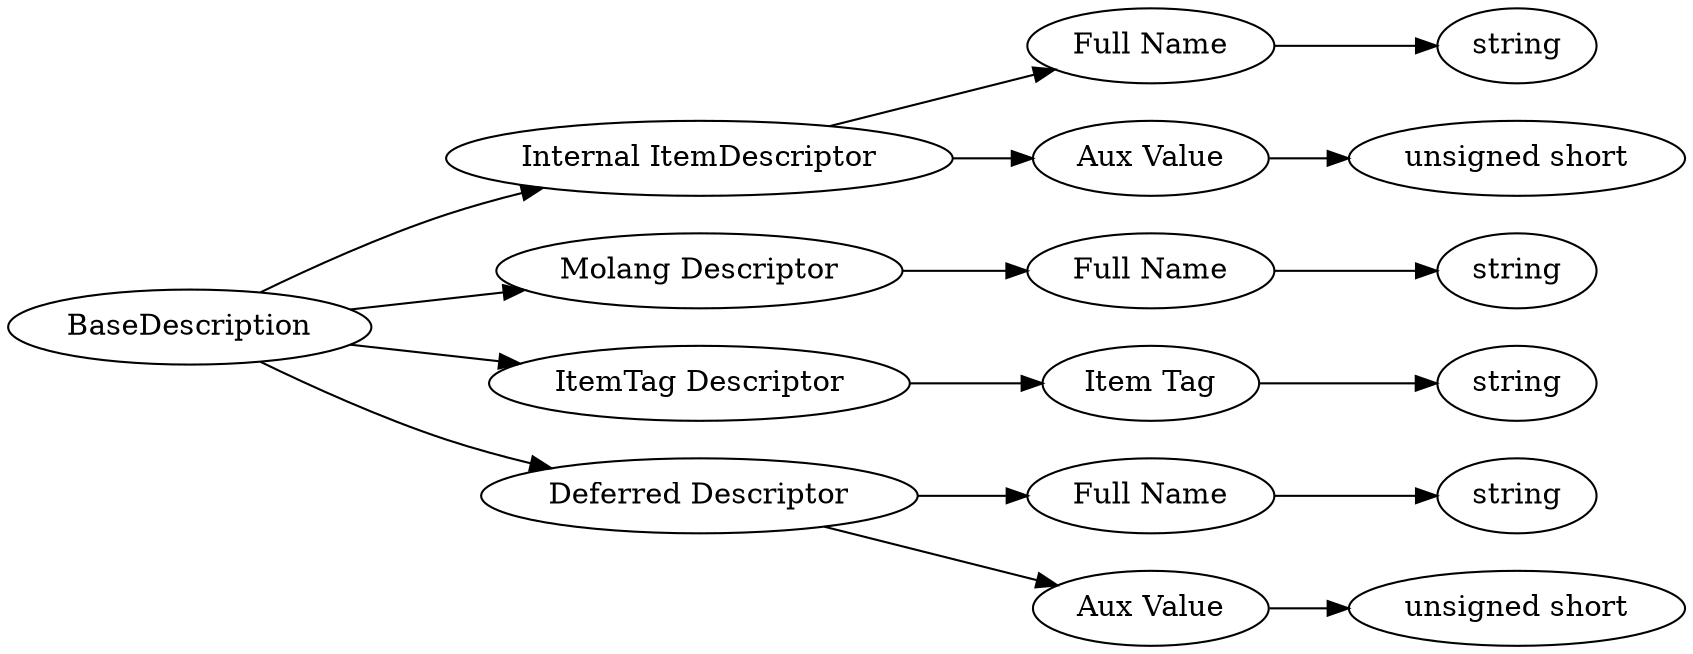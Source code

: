 digraph "BaseDescription" {
rankdir = LR
1
1 -> 2
2 -> 3
3 -> 4
2 -> 5
5 -> 6
1 -> 7
7 -> 8
8 -> 9
1 -> 10
10 -> 11
11 -> 12
1 -> 13
13 -> 14
14 -> 15
13 -> 16
16 -> 17

1 [label="BaseDescription",comment="name: \"BaseDescription\", typeName: \"\", id: 1, branchId: 0, recurseId: -1, attributes: 0, notes: \"\""];
2 [label="Internal ItemDescriptor",comment="name: \"Internal ItemDescriptor\", typeName: \"\", id: 2, branchId: 0, recurseId: -1, attributes: 0, notes: \"\""];
3 [label="Full Name",comment="name: \"Full Name\", typeName: \"\", id: 3, branchId: 0, recurseId: -1, attributes: 0, notes: \"\""];
4 [label="string",comment="name: \"string\", typeName: \"\", id: 4, branchId: 0, recurseId: -1, attributes: 512, notes: \"\""];
5 [label="Aux Value",comment="name: \"Aux Value\", typeName: \"\", id: 5, branchId: 0, recurseId: -1, attributes: 0, notes: \"\""];
6 [label="unsigned short",comment="name: \"unsigned short\", typeName: \"\", id: 6, branchId: 0, recurseId: -1, attributes: 512, notes: \"\""];
7 [label="Molang Descriptor",comment="name: \"Molang Descriptor\", typeName: \"\", id: 7, branchId: 0, recurseId: -1, attributes: 0, notes: \"\""];
8 [label="Full Name",comment="name: \"Full Name\", typeName: \"\", id: 8, branchId: 0, recurseId: -1, attributes: 0, notes: \"\""];
9 [label="string",comment="name: \"string\", typeName: \"\", id: 9, branchId: 0, recurseId: -1, attributes: 512, notes: \"\""];
10 [label="ItemTag Descriptor",comment="name: \"ItemTag Descriptor\", typeName: \"\", id: 10, branchId: 0, recurseId: -1, attributes: 0, notes: \"\""];
11 [label="Item Tag",comment="name: \"Item Tag\", typeName: \"\", id: 11, branchId: 0, recurseId: -1, attributes: 0, notes: \"\""];
12 [label="string",comment="name: \"string\", typeName: \"\", id: 12, branchId: 0, recurseId: -1, attributes: 512, notes: \"\""];
13 [label="Deferred Descriptor",comment="name: \"Deferred Descriptor\", typeName: \"\", id: 13, branchId: 0, recurseId: -1, attributes: 0, notes: \"\""];
14 [label="Full Name",comment="name: \"Full Name\", typeName: \"\", id: 14, branchId: 0, recurseId: -1, attributes: 0, notes: \"\""];
15 [label="string",comment="name: \"string\", typeName: \"\", id: 15, branchId: 0, recurseId: -1, attributes: 512, notes: \"\""];
16 [label="Aux Value",comment="name: \"Aux Value\", typeName: \"\", id: 16, branchId: 0, recurseId: -1, attributes: 0, notes: \"\""];
17 [label="unsigned short",comment="name: \"unsigned short\", typeName: \"\", id: 17, branchId: 0, recurseId: -1, attributes: 512, notes: \"\""];
{ rank = max;4;6;9;12;15;17}

}
